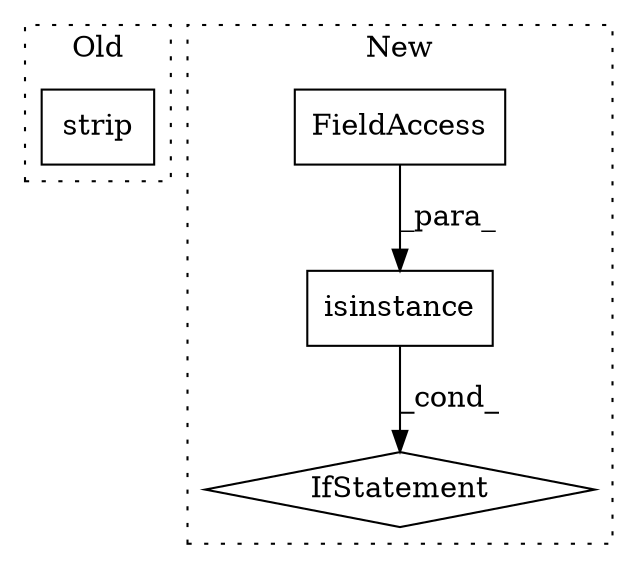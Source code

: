 digraph G {
subgraph cluster0 {
1 [label="strip" a="32" s="3088" l="7" shape="box"];
label = "Old";
style="dotted";
}
subgraph cluster1 {
2 [label="isinstance" a="32" s="3047,3072" l="11,1" shape="box"];
3 [label="FieldAccess" a="22" s="3068" l="4" shape="box"];
4 [label="IfStatement" a="25" s="3043,3073" l="4,2" shape="diamond"];
label = "New";
style="dotted";
}
2 -> 4 [label="_cond_"];
3 -> 2 [label="_para_"];
}